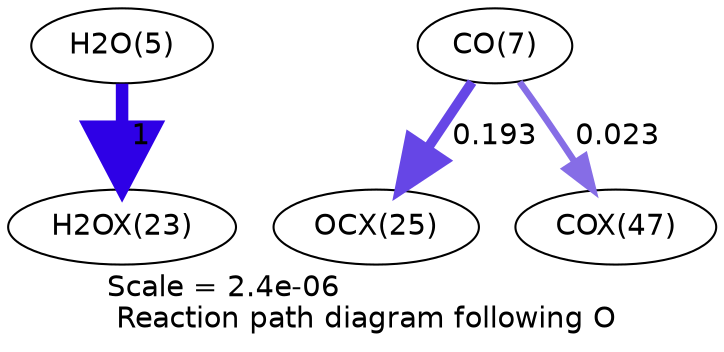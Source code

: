 digraph reaction_paths {
center=1;
s7 -> s90[fontname="Helvetica", penwidth=6, arrowsize=3, color="0.7, 1.5, 0.9"
, label=" 1"];
s9 -> s92[fontname="Helvetica", penwidth=4.76, arrowsize=2.38, color="0.7, 0.693, 0.9"
, label=" 0.193"];
s9 -> s98[fontname="Helvetica", penwidth=3.15, arrowsize=1.58, color="0.7, 0.523, 0.9"
, label=" 0.023"];
s7 [ fontname="Helvetica", label="H2O(5)"];
s9 [ fontname="Helvetica", label="CO(7)"];
s90 [ fontname="Helvetica", label="H2OX(23)"];
s92 [ fontname="Helvetica", label="OCX(25)"];
s98 [ fontname="Helvetica", label="COX(47)"];
 label = "Scale = 2.4e-06\l Reaction path diagram following O";
 fontname = "Helvetica";
}
